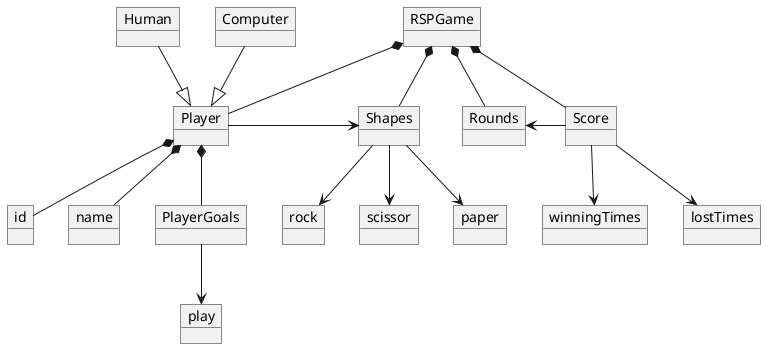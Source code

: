 @startuml RockScissorPaper

object RSPGame
    object Player
        object id
        object name
        object PlayerGoals
            object play
            
    object Human
    object Computer

    object Shapes
        object rock
        object scissor
        object paper
    object Score
        object winningTimes
        object lostTimes
    object Rounds

    RSPGame *-- Player
    RSPGame *-- Rounds
    RSPGame *-- Shapes
    RSPGame *-- Score

    Player *-- id
    Player *-- name
    Player *-- PlayerGoals
    Player -right-> Shapes

    PlayerGoals --> play

    Human -down-|> Player
    Computer -down-|> Player

    Shapes --> rock
    Shapes --> paper
    Shapes --> scissor

    Score --> winningTimes
    Score --> lostTimes

    Score -left-> Rounds
@enduml